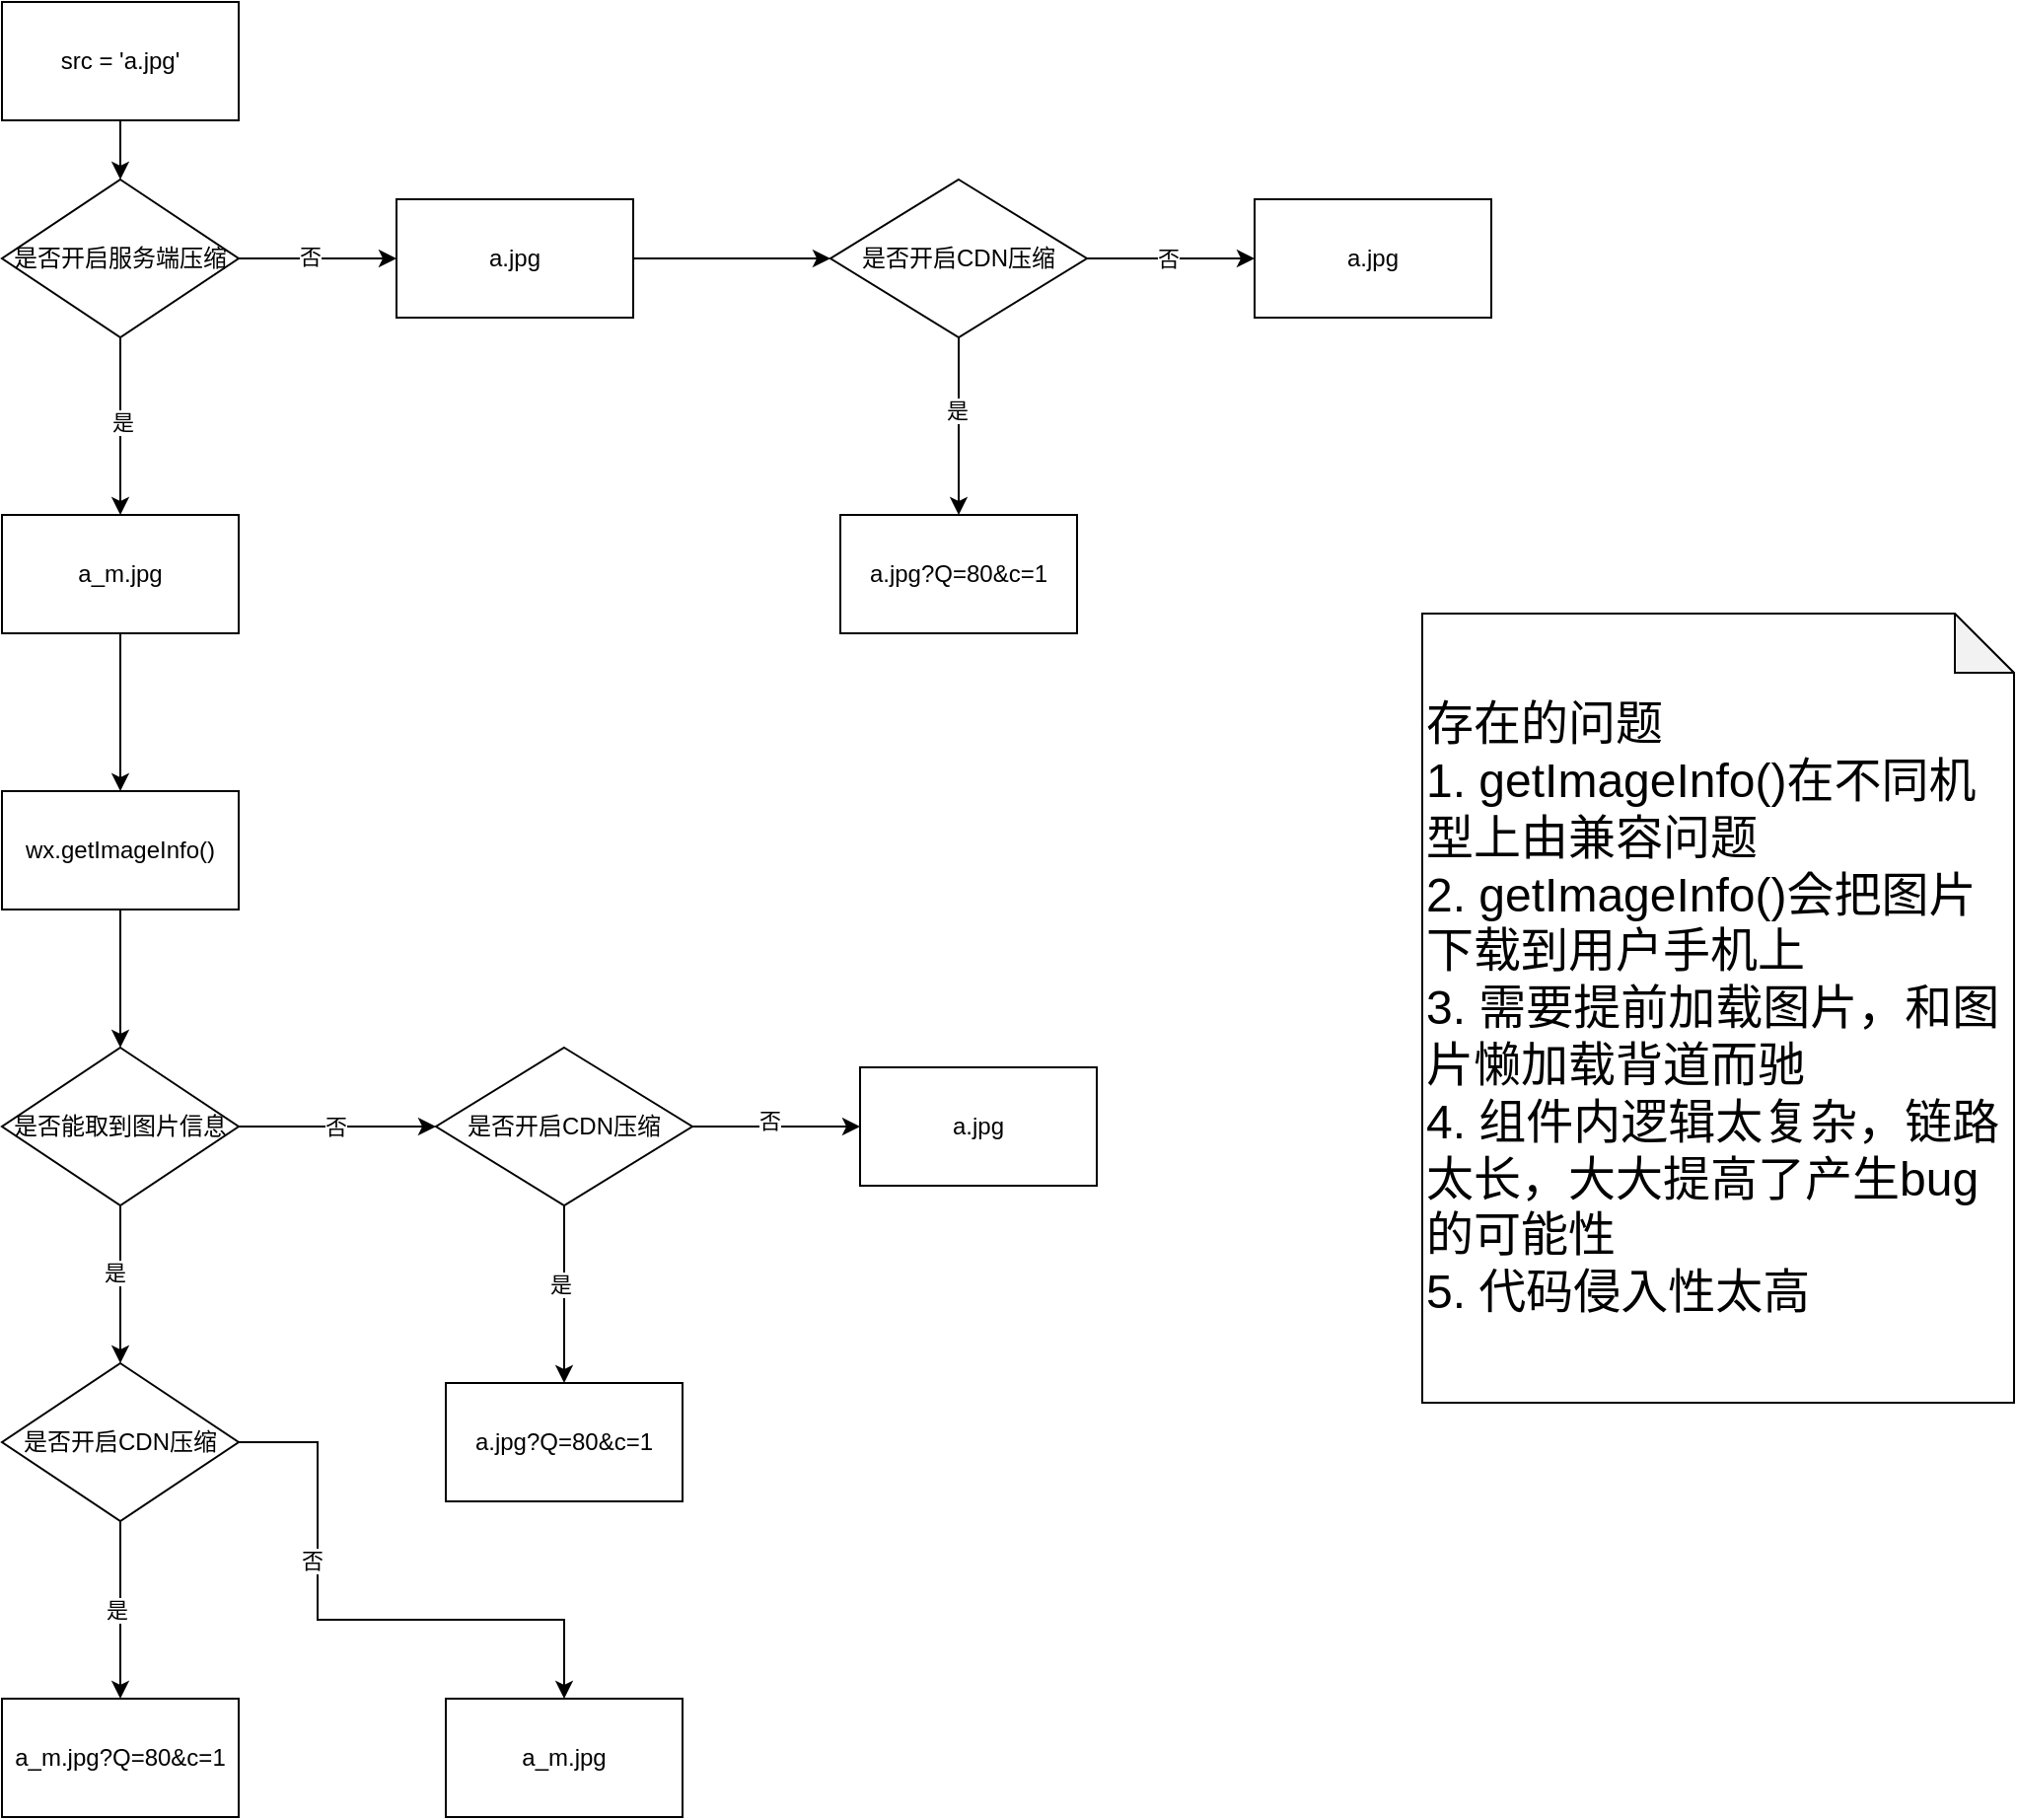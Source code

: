 <mxfile version="21.5.1" type="github">
  <diagram name="第 1 页" id="aexOAomVPrJXyLD-DvM_">
    <mxGraphModel dx="2049" dy="1106" grid="1" gridSize="10" guides="1" tooltips="1" connect="1" arrows="1" fold="1" page="1" pageScale="1" pageWidth="583" pageHeight="827" math="0" shadow="0">
      <root>
        <mxCell id="0" />
        <mxCell id="1" parent="0" />
        <mxCell id="EJEWCUDqn6Lc5BJi0kDD-4" value="" style="edgeStyle=orthogonalEdgeStyle;rounded=0;orthogonalLoop=1;jettySize=auto;html=1;" edge="1" parent="1" source="EJEWCUDqn6Lc5BJi0kDD-2" target="EJEWCUDqn6Lc5BJi0kDD-3">
          <mxGeometry relative="1" as="geometry" />
        </mxCell>
        <mxCell id="EJEWCUDqn6Lc5BJi0kDD-2" value="src = &#39;a.jpg&#39;" style="rounded=0;whiteSpace=wrap;html=1;" vertex="1" parent="1">
          <mxGeometry x="120" y="110" width="120" height="60" as="geometry" />
        </mxCell>
        <mxCell id="EJEWCUDqn6Lc5BJi0kDD-18" value="" style="edgeStyle=orthogonalEdgeStyle;rounded=0;orthogonalLoop=1;jettySize=auto;html=1;" edge="1" parent="1" source="EJEWCUDqn6Lc5BJi0kDD-3" target="EJEWCUDqn6Lc5BJi0kDD-17">
          <mxGeometry relative="1" as="geometry" />
        </mxCell>
        <mxCell id="EJEWCUDqn6Lc5BJi0kDD-26" value="是" style="edgeLabel;html=1;align=center;verticalAlign=middle;resizable=0;points=[];" vertex="1" connectable="0" parent="EJEWCUDqn6Lc5BJi0kDD-18">
          <mxGeometry x="-0.044" y="1" relative="1" as="geometry">
            <mxPoint as="offset" />
          </mxGeometry>
        </mxCell>
        <mxCell id="EJEWCUDqn6Lc5BJi0kDD-21" value="" style="edgeStyle=orthogonalEdgeStyle;rounded=0;orthogonalLoop=1;jettySize=auto;html=1;" edge="1" parent="1" source="EJEWCUDqn6Lc5BJi0kDD-3" target="EJEWCUDqn6Lc5BJi0kDD-20">
          <mxGeometry relative="1" as="geometry" />
        </mxCell>
        <mxCell id="EJEWCUDqn6Lc5BJi0kDD-25" value="否" style="edgeLabel;html=1;align=center;verticalAlign=middle;resizable=0;points=[];" vertex="1" connectable="0" parent="EJEWCUDqn6Lc5BJi0kDD-21">
          <mxGeometry x="-0.1" y="1" relative="1" as="geometry">
            <mxPoint as="offset" />
          </mxGeometry>
        </mxCell>
        <mxCell id="EJEWCUDqn6Lc5BJi0kDD-3" value="是否开启服务端压缩" style="rhombus;whiteSpace=wrap;html=1;rounded=0;" vertex="1" parent="1">
          <mxGeometry x="120" y="200" width="120" height="80" as="geometry" />
        </mxCell>
        <mxCell id="EJEWCUDqn6Lc5BJi0kDD-23" value="" style="edgeStyle=orthogonalEdgeStyle;rounded=0;orthogonalLoop=1;jettySize=auto;html=1;" edge="1" parent="1" source="EJEWCUDqn6Lc5BJi0kDD-17" target="EJEWCUDqn6Lc5BJi0kDD-22">
          <mxGeometry relative="1" as="geometry" />
        </mxCell>
        <mxCell id="EJEWCUDqn6Lc5BJi0kDD-17" value="a_m.jpg" style="whiteSpace=wrap;html=1;rounded=0;" vertex="1" parent="1">
          <mxGeometry x="120" y="370" width="120" height="60" as="geometry" />
        </mxCell>
        <mxCell id="EJEWCUDqn6Lc5BJi0kDD-28" value="" style="edgeStyle=orthogonalEdgeStyle;rounded=0;orthogonalLoop=1;jettySize=auto;html=1;" edge="1" parent="1" source="EJEWCUDqn6Lc5BJi0kDD-20" target="EJEWCUDqn6Lc5BJi0kDD-27">
          <mxGeometry relative="1" as="geometry" />
        </mxCell>
        <mxCell id="EJEWCUDqn6Lc5BJi0kDD-20" value="a.jpg" style="whiteSpace=wrap;html=1;rounded=0;" vertex="1" parent="1">
          <mxGeometry x="320" y="210" width="120" height="60" as="geometry" />
        </mxCell>
        <mxCell id="EJEWCUDqn6Lc5BJi0kDD-36" value="" style="edgeStyle=orthogonalEdgeStyle;rounded=0;orthogonalLoop=1;jettySize=auto;html=1;" edge="1" parent="1" source="EJEWCUDqn6Lc5BJi0kDD-22" target="EJEWCUDqn6Lc5BJi0kDD-35">
          <mxGeometry relative="1" as="geometry" />
        </mxCell>
        <mxCell id="EJEWCUDqn6Lc5BJi0kDD-22" value="wx.getImageInfo()" style="whiteSpace=wrap;html=1;rounded=0;" vertex="1" parent="1">
          <mxGeometry x="120" y="510" width="120" height="60" as="geometry" />
        </mxCell>
        <mxCell id="EJEWCUDqn6Lc5BJi0kDD-30" value="" style="edgeStyle=orthogonalEdgeStyle;rounded=0;orthogonalLoop=1;jettySize=auto;html=1;" edge="1" parent="1" source="EJEWCUDqn6Lc5BJi0kDD-27" target="EJEWCUDqn6Lc5BJi0kDD-29">
          <mxGeometry relative="1" as="geometry" />
        </mxCell>
        <mxCell id="EJEWCUDqn6Lc5BJi0kDD-31" value="否" style="edgeLabel;html=1;align=center;verticalAlign=middle;resizable=0;points=[];" vertex="1" connectable="0" parent="EJEWCUDqn6Lc5BJi0kDD-30">
          <mxGeometry x="-0.035" relative="1" as="geometry">
            <mxPoint as="offset" />
          </mxGeometry>
        </mxCell>
        <mxCell id="EJEWCUDqn6Lc5BJi0kDD-33" value="" style="edgeStyle=orthogonalEdgeStyle;rounded=0;orthogonalLoop=1;jettySize=auto;html=1;" edge="1" parent="1" source="EJEWCUDqn6Lc5BJi0kDD-27" target="EJEWCUDqn6Lc5BJi0kDD-32">
          <mxGeometry relative="1" as="geometry" />
        </mxCell>
        <mxCell id="EJEWCUDqn6Lc5BJi0kDD-34" value="是" style="edgeLabel;html=1;align=center;verticalAlign=middle;resizable=0;points=[];" vertex="1" connectable="0" parent="EJEWCUDqn6Lc5BJi0kDD-33">
          <mxGeometry x="-0.178" y="-1" relative="1" as="geometry">
            <mxPoint as="offset" />
          </mxGeometry>
        </mxCell>
        <mxCell id="EJEWCUDqn6Lc5BJi0kDD-27" value="是否开启CDN压缩" style="rhombus;whiteSpace=wrap;html=1;rounded=0;" vertex="1" parent="1">
          <mxGeometry x="540" y="200" width="130" height="80" as="geometry" />
        </mxCell>
        <mxCell id="EJEWCUDqn6Lc5BJi0kDD-29" value="a.jpg" style="whiteSpace=wrap;html=1;rounded=0;" vertex="1" parent="1">
          <mxGeometry x="755" y="210" width="120" height="60" as="geometry" />
        </mxCell>
        <mxCell id="EJEWCUDqn6Lc5BJi0kDD-32" value="a.jpg?Q=80&amp;amp;c=1" style="whiteSpace=wrap;html=1;rounded=0;" vertex="1" parent="1">
          <mxGeometry x="545" y="370" width="120" height="60" as="geometry" />
        </mxCell>
        <mxCell id="EJEWCUDqn6Lc5BJi0kDD-42" value="" style="edgeStyle=orthogonalEdgeStyle;rounded=0;orthogonalLoop=1;jettySize=auto;html=1;" edge="1" parent="1" source="EJEWCUDqn6Lc5BJi0kDD-35" target="EJEWCUDqn6Lc5BJi0kDD-41">
          <mxGeometry relative="1" as="geometry" />
        </mxCell>
        <mxCell id="EJEWCUDqn6Lc5BJi0kDD-50" value="否" style="edgeLabel;html=1;align=center;verticalAlign=middle;resizable=0;points=[];" vertex="1" connectable="0" parent="EJEWCUDqn6Lc5BJi0kDD-42">
          <mxGeometry x="-0.02" relative="1" as="geometry">
            <mxPoint as="offset" />
          </mxGeometry>
        </mxCell>
        <mxCell id="EJEWCUDqn6Lc5BJi0kDD-52" value="" style="edgeStyle=orthogonalEdgeStyle;rounded=0;orthogonalLoop=1;jettySize=auto;html=1;" edge="1" parent="1" source="EJEWCUDqn6Lc5BJi0kDD-35" target="EJEWCUDqn6Lc5BJi0kDD-51">
          <mxGeometry relative="1" as="geometry" />
        </mxCell>
        <mxCell id="EJEWCUDqn6Lc5BJi0kDD-53" value="是" style="edgeLabel;html=1;align=center;verticalAlign=middle;resizable=0;points=[];" vertex="1" connectable="0" parent="EJEWCUDqn6Lc5BJi0kDD-52">
          <mxGeometry x="-0.15" y="-3" relative="1" as="geometry">
            <mxPoint as="offset" />
          </mxGeometry>
        </mxCell>
        <mxCell id="EJEWCUDqn6Lc5BJi0kDD-35" value="是否能取到图片信息" style="rhombus;whiteSpace=wrap;html=1;rounded=0;" vertex="1" parent="1">
          <mxGeometry x="120" y="640" width="120" height="80" as="geometry" />
        </mxCell>
        <mxCell id="EJEWCUDqn6Lc5BJi0kDD-44" value="" style="edgeStyle=orthogonalEdgeStyle;rounded=0;orthogonalLoop=1;jettySize=auto;html=1;" edge="1" parent="1" source="EJEWCUDqn6Lc5BJi0kDD-41" target="EJEWCUDqn6Lc5BJi0kDD-43">
          <mxGeometry relative="1" as="geometry" />
        </mxCell>
        <mxCell id="EJEWCUDqn6Lc5BJi0kDD-45" value="否" style="edgeLabel;html=1;align=center;verticalAlign=middle;resizable=0;points=[];" vertex="1" connectable="0" parent="EJEWCUDqn6Lc5BJi0kDD-44">
          <mxGeometry x="-0.082" y="3" relative="1" as="geometry">
            <mxPoint as="offset" />
          </mxGeometry>
        </mxCell>
        <mxCell id="EJEWCUDqn6Lc5BJi0kDD-47" value="" style="edgeStyle=orthogonalEdgeStyle;rounded=0;orthogonalLoop=1;jettySize=auto;html=1;" edge="1" parent="1" source="EJEWCUDqn6Lc5BJi0kDD-41" target="EJEWCUDqn6Lc5BJi0kDD-46">
          <mxGeometry relative="1" as="geometry" />
        </mxCell>
        <mxCell id="EJEWCUDqn6Lc5BJi0kDD-49" value="是" style="edgeLabel;html=1;align=center;verticalAlign=middle;resizable=0;points=[];" vertex="1" connectable="0" parent="EJEWCUDqn6Lc5BJi0kDD-47">
          <mxGeometry x="-0.111" y="-2" relative="1" as="geometry">
            <mxPoint as="offset" />
          </mxGeometry>
        </mxCell>
        <mxCell id="EJEWCUDqn6Lc5BJi0kDD-41" value="是否开启CDN压缩" style="rhombus;whiteSpace=wrap;html=1;rounded=0;" vertex="1" parent="1">
          <mxGeometry x="340" y="640" width="130" height="80" as="geometry" />
        </mxCell>
        <mxCell id="EJEWCUDqn6Lc5BJi0kDD-43" value="a.jpg" style="whiteSpace=wrap;html=1;rounded=0;" vertex="1" parent="1">
          <mxGeometry x="555" y="650" width="120" height="60" as="geometry" />
        </mxCell>
        <mxCell id="EJEWCUDqn6Lc5BJi0kDD-46" value="a.jpg?Q=80&amp;amp;c=1" style="whiteSpace=wrap;html=1;rounded=0;" vertex="1" parent="1">
          <mxGeometry x="345" y="810" width="120" height="60" as="geometry" />
        </mxCell>
        <mxCell id="EJEWCUDqn6Lc5BJi0kDD-55" value="" style="edgeStyle=orthogonalEdgeStyle;rounded=0;orthogonalLoop=1;jettySize=auto;html=1;" edge="1" parent="1" source="EJEWCUDqn6Lc5BJi0kDD-51" target="EJEWCUDqn6Lc5BJi0kDD-54">
          <mxGeometry relative="1" as="geometry" />
        </mxCell>
        <mxCell id="EJEWCUDqn6Lc5BJi0kDD-56" value="是" style="edgeLabel;html=1;align=center;verticalAlign=middle;resizable=0;points=[];" vertex="1" connectable="0" parent="EJEWCUDqn6Lc5BJi0kDD-55">
          <mxGeometry y="-2" relative="1" as="geometry">
            <mxPoint as="offset" />
          </mxGeometry>
        </mxCell>
        <mxCell id="EJEWCUDqn6Lc5BJi0kDD-60" style="edgeStyle=orthogonalEdgeStyle;rounded=0;orthogonalLoop=1;jettySize=auto;html=1;exitX=1;exitY=0.5;exitDx=0;exitDy=0;entryX=0.5;entryY=0;entryDx=0;entryDy=0;" edge="1" parent="1" source="EJEWCUDqn6Lc5BJi0kDD-51" target="EJEWCUDqn6Lc5BJi0kDD-61">
          <mxGeometry relative="1" as="geometry">
            <mxPoint x="290" y="1030" as="targetPoint" />
            <Array as="points">
              <mxPoint x="280" y="840" />
              <mxPoint x="280" y="930" />
              <mxPoint x="405" y="930" />
            </Array>
          </mxGeometry>
        </mxCell>
        <mxCell id="EJEWCUDqn6Lc5BJi0kDD-62" value="否" style="edgeLabel;html=1;align=center;verticalAlign=middle;resizable=0;points=[];" vertex="1" connectable="0" parent="EJEWCUDqn6Lc5BJi0kDD-60">
          <mxGeometry x="-0.322" y="-3" relative="1" as="geometry">
            <mxPoint as="offset" />
          </mxGeometry>
        </mxCell>
        <mxCell id="EJEWCUDqn6Lc5BJi0kDD-51" value="是否开启CDN压缩" style="rhombus;whiteSpace=wrap;html=1;rounded=0;" vertex="1" parent="1">
          <mxGeometry x="120" y="800" width="120" height="80" as="geometry" />
        </mxCell>
        <mxCell id="EJEWCUDqn6Lc5BJi0kDD-54" value="a_m.jpg?Q=80&amp;amp;c=1" style="whiteSpace=wrap;html=1;rounded=0;" vertex="1" parent="1">
          <mxGeometry x="120" y="970" width="120" height="60" as="geometry" />
        </mxCell>
        <mxCell id="EJEWCUDqn6Lc5BJi0kDD-61" value="a_m.jpg" style="rounded=0;whiteSpace=wrap;html=1;" vertex="1" parent="1">
          <mxGeometry x="345" y="970" width="120" height="60" as="geometry" />
        </mxCell>
        <mxCell id="EJEWCUDqn6Lc5BJi0kDD-64" value="&lt;font style=&quot;font-size: 24px;&quot;&gt;存在的问题&lt;br&gt;1. getImageInfo()在不同机型上由兼容问题&lt;br&gt;2. getImageInfo()会把图片下载到用户手机上&lt;br&gt;3. 需要提前加载图片，和图片懒加载背道而驰&lt;br&gt;4. 组件内逻辑太复杂，链路太长，大大提高了产生bug的可能性&lt;br&gt;5. 代码侵入性太高&lt;br&gt;&lt;/font&gt;" style="shape=note;whiteSpace=wrap;html=1;backgroundOutline=1;darkOpacity=0.05;align=left;" vertex="1" parent="1">
          <mxGeometry x="840" y="420" width="300" height="400" as="geometry" />
        </mxCell>
      </root>
    </mxGraphModel>
  </diagram>
</mxfile>
